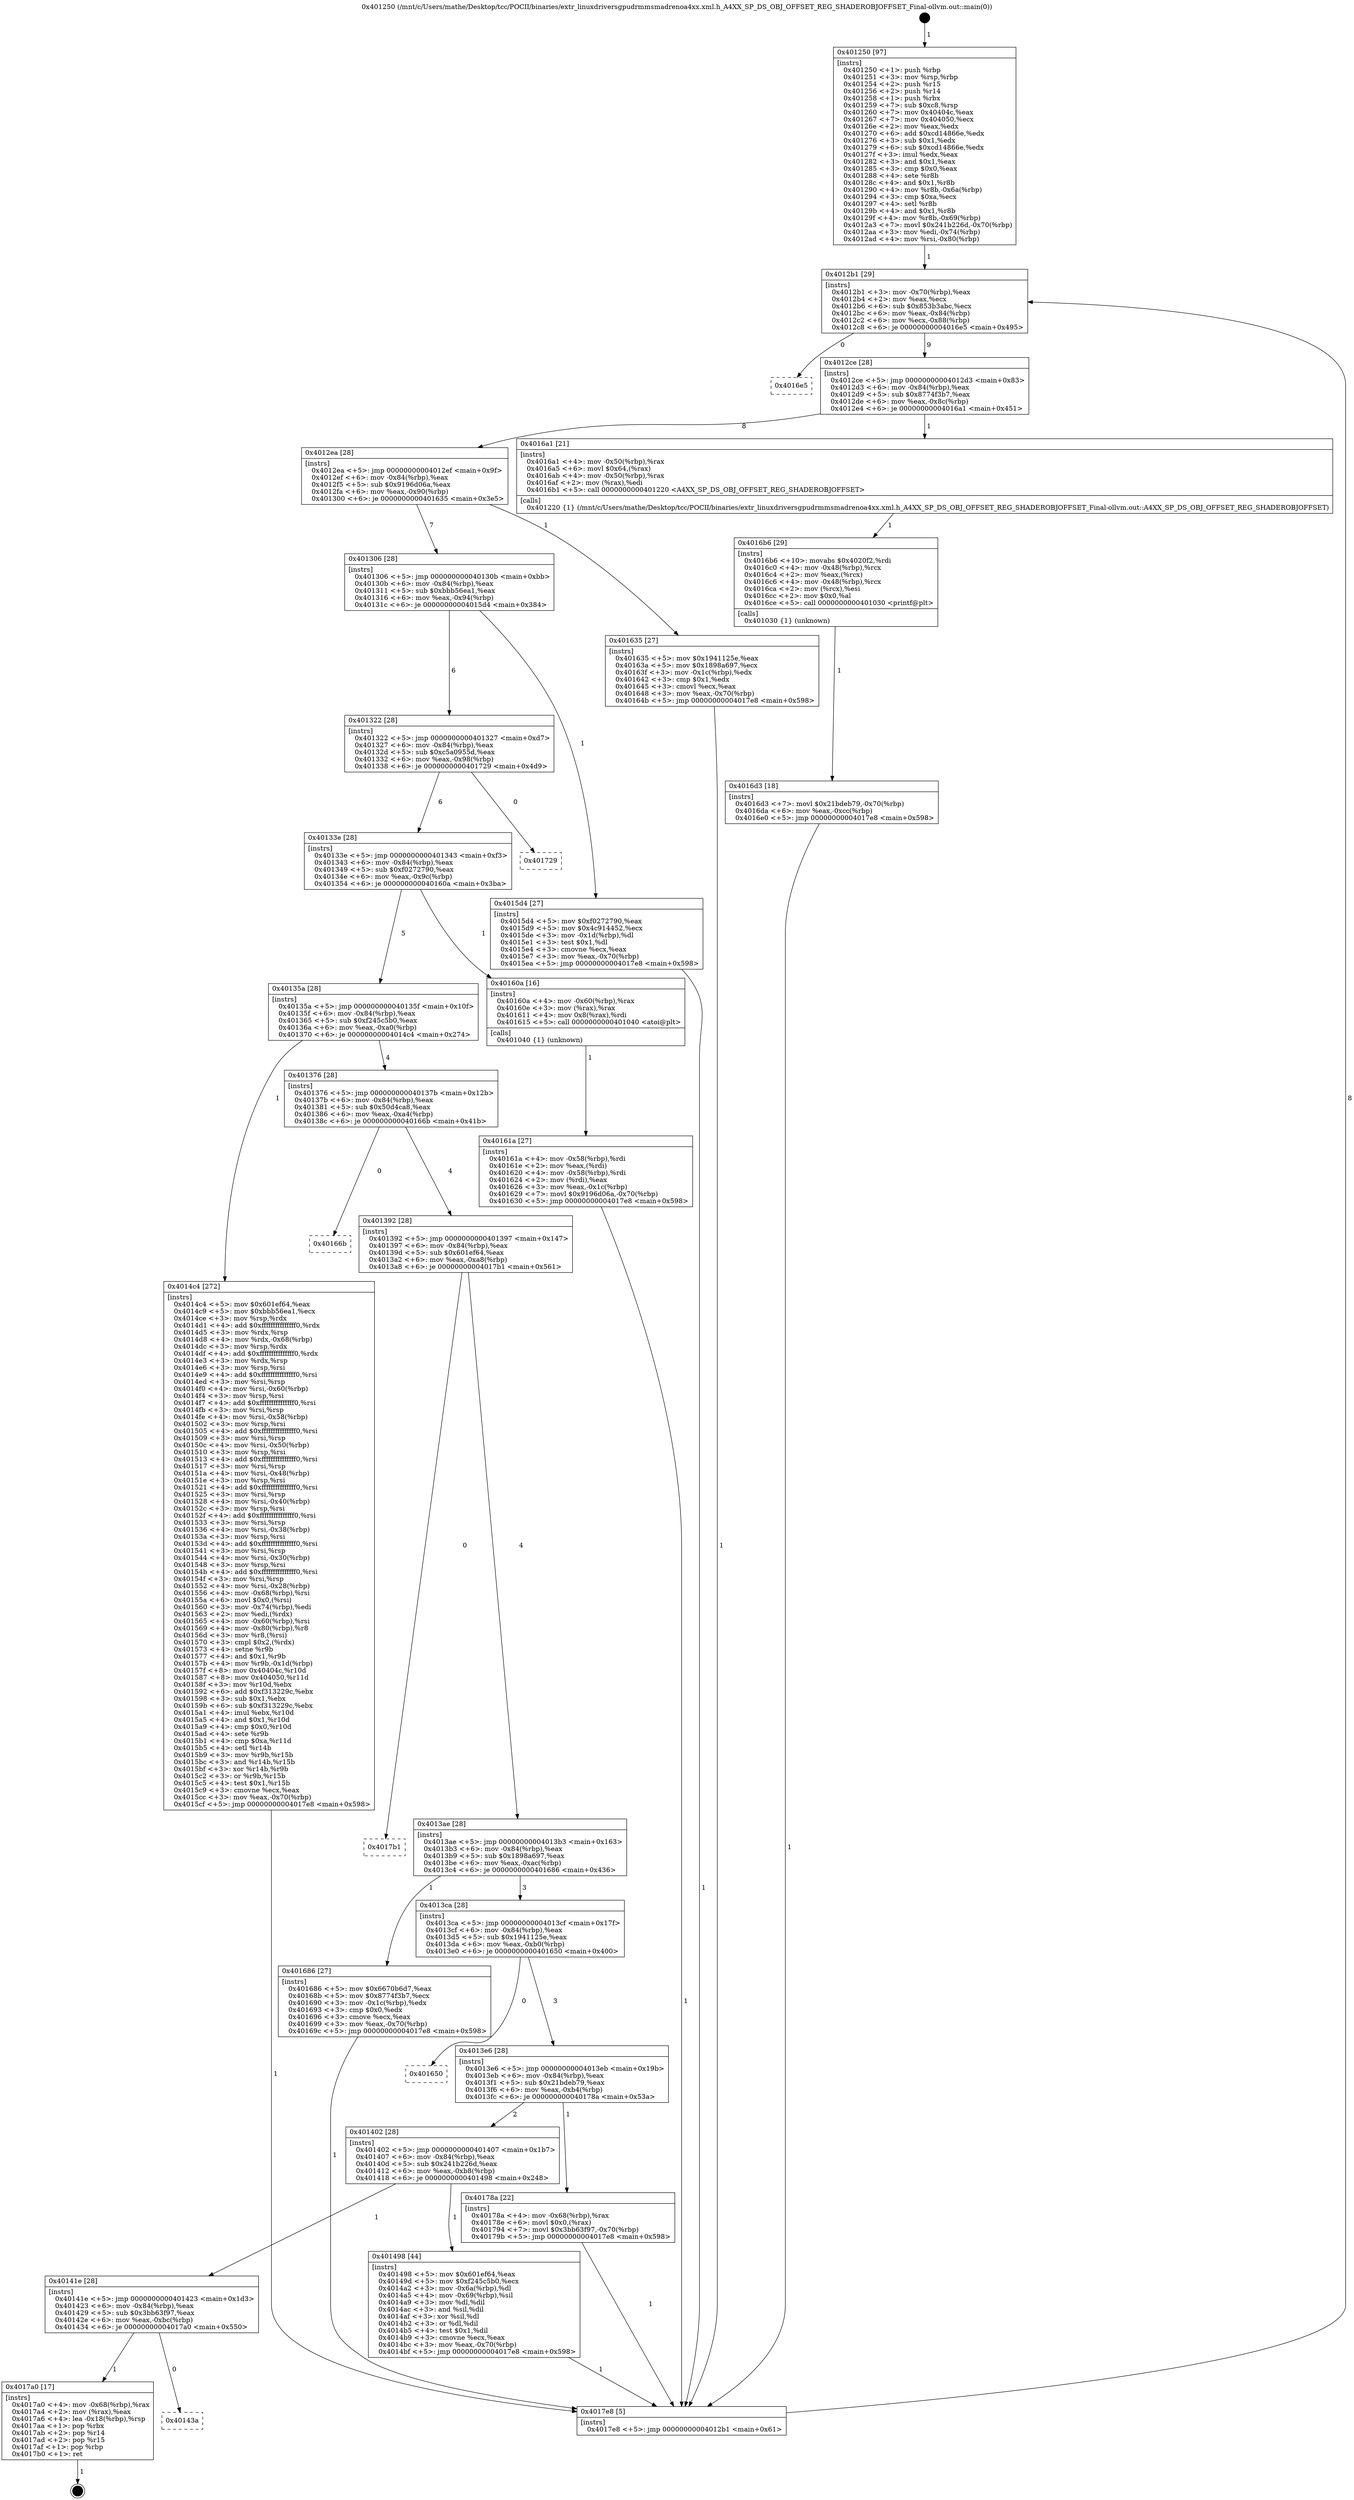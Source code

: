 digraph "0x401250" {
  label = "0x401250 (/mnt/c/Users/mathe/Desktop/tcc/POCII/binaries/extr_linuxdriversgpudrmmsmadrenoa4xx.xml.h_A4XX_SP_DS_OBJ_OFFSET_REG_SHADEROBJOFFSET_Final-ollvm.out::main(0))"
  labelloc = "t"
  node[shape=record]

  Entry [label="",width=0.3,height=0.3,shape=circle,fillcolor=black,style=filled]
  "0x4012b1" [label="{
     0x4012b1 [29]\l
     | [instrs]\l
     &nbsp;&nbsp;0x4012b1 \<+3\>: mov -0x70(%rbp),%eax\l
     &nbsp;&nbsp;0x4012b4 \<+2\>: mov %eax,%ecx\l
     &nbsp;&nbsp;0x4012b6 \<+6\>: sub $0x853b3abc,%ecx\l
     &nbsp;&nbsp;0x4012bc \<+6\>: mov %eax,-0x84(%rbp)\l
     &nbsp;&nbsp;0x4012c2 \<+6\>: mov %ecx,-0x88(%rbp)\l
     &nbsp;&nbsp;0x4012c8 \<+6\>: je 00000000004016e5 \<main+0x495\>\l
  }"]
  "0x4016e5" [label="{
     0x4016e5\l
  }", style=dashed]
  "0x4012ce" [label="{
     0x4012ce [28]\l
     | [instrs]\l
     &nbsp;&nbsp;0x4012ce \<+5\>: jmp 00000000004012d3 \<main+0x83\>\l
     &nbsp;&nbsp;0x4012d3 \<+6\>: mov -0x84(%rbp),%eax\l
     &nbsp;&nbsp;0x4012d9 \<+5\>: sub $0x8774f3b7,%eax\l
     &nbsp;&nbsp;0x4012de \<+6\>: mov %eax,-0x8c(%rbp)\l
     &nbsp;&nbsp;0x4012e4 \<+6\>: je 00000000004016a1 \<main+0x451\>\l
  }"]
  Exit [label="",width=0.3,height=0.3,shape=circle,fillcolor=black,style=filled,peripheries=2]
  "0x4016a1" [label="{
     0x4016a1 [21]\l
     | [instrs]\l
     &nbsp;&nbsp;0x4016a1 \<+4\>: mov -0x50(%rbp),%rax\l
     &nbsp;&nbsp;0x4016a5 \<+6\>: movl $0x64,(%rax)\l
     &nbsp;&nbsp;0x4016ab \<+4\>: mov -0x50(%rbp),%rax\l
     &nbsp;&nbsp;0x4016af \<+2\>: mov (%rax),%edi\l
     &nbsp;&nbsp;0x4016b1 \<+5\>: call 0000000000401220 \<A4XX_SP_DS_OBJ_OFFSET_REG_SHADEROBJOFFSET\>\l
     | [calls]\l
     &nbsp;&nbsp;0x401220 \{1\} (/mnt/c/Users/mathe/Desktop/tcc/POCII/binaries/extr_linuxdriversgpudrmmsmadrenoa4xx.xml.h_A4XX_SP_DS_OBJ_OFFSET_REG_SHADEROBJOFFSET_Final-ollvm.out::A4XX_SP_DS_OBJ_OFFSET_REG_SHADEROBJOFFSET)\l
  }"]
  "0x4012ea" [label="{
     0x4012ea [28]\l
     | [instrs]\l
     &nbsp;&nbsp;0x4012ea \<+5\>: jmp 00000000004012ef \<main+0x9f\>\l
     &nbsp;&nbsp;0x4012ef \<+6\>: mov -0x84(%rbp),%eax\l
     &nbsp;&nbsp;0x4012f5 \<+5\>: sub $0x9196d06a,%eax\l
     &nbsp;&nbsp;0x4012fa \<+6\>: mov %eax,-0x90(%rbp)\l
     &nbsp;&nbsp;0x401300 \<+6\>: je 0000000000401635 \<main+0x3e5\>\l
  }"]
  "0x40143a" [label="{
     0x40143a\l
  }", style=dashed]
  "0x401635" [label="{
     0x401635 [27]\l
     | [instrs]\l
     &nbsp;&nbsp;0x401635 \<+5\>: mov $0x1941125e,%eax\l
     &nbsp;&nbsp;0x40163a \<+5\>: mov $0x1898a697,%ecx\l
     &nbsp;&nbsp;0x40163f \<+3\>: mov -0x1c(%rbp),%edx\l
     &nbsp;&nbsp;0x401642 \<+3\>: cmp $0x1,%edx\l
     &nbsp;&nbsp;0x401645 \<+3\>: cmovl %ecx,%eax\l
     &nbsp;&nbsp;0x401648 \<+3\>: mov %eax,-0x70(%rbp)\l
     &nbsp;&nbsp;0x40164b \<+5\>: jmp 00000000004017e8 \<main+0x598\>\l
  }"]
  "0x401306" [label="{
     0x401306 [28]\l
     | [instrs]\l
     &nbsp;&nbsp;0x401306 \<+5\>: jmp 000000000040130b \<main+0xbb\>\l
     &nbsp;&nbsp;0x40130b \<+6\>: mov -0x84(%rbp),%eax\l
     &nbsp;&nbsp;0x401311 \<+5\>: sub $0xbbb56ea1,%eax\l
     &nbsp;&nbsp;0x401316 \<+6\>: mov %eax,-0x94(%rbp)\l
     &nbsp;&nbsp;0x40131c \<+6\>: je 00000000004015d4 \<main+0x384\>\l
  }"]
  "0x4017a0" [label="{
     0x4017a0 [17]\l
     | [instrs]\l
     &nbsp;&nbsp;0x4017a0 \<+4\>: mov -0x68(%rbp),%rax\l
     &nbsp;&nbsp;0x4017a4 \<+2\>: mov (%rax),%eax\l
     &nbsp;&nbsp;0x4017a6 \<+4\>: lea -0x18(%rbp),%rsp\l
     &nbsp;&nbsp;0x4017aa \<+1\>: pop %rbx\l
     &nbsp;&nbsp;0x4017ab \<+2\>: pop %r14\l
     &nbsp;&nbsp;0x4017ad \<+2\>: pop %r15\l
     &nbsp;&nbsp;0x4017af \<+1\>: pop %rbp\l
     &nbsp;&nbsp;0x4017b0 \<+1\>: ret\l
  }"]
  "0x4015d4" [label="{
     0x4015d4 [27]\l
     | [instrs]\l
     &nbsp;&nbsp;0x4015d4 \<+5\>: mov $0xf0272790,%eax\l
     &nbsp;&nbsp;0x4015d9 \<+5\>: mov $0x4c914452,%ecx\l
     &nbsp;&nbsp;0x4015de \<+3\>: mov -0x1d(%rbp),%dl\l
     &nbsp;&nbsp;0x4015e1 \<+3\>: test $0x1,%dl\l
     &nbsp;&nbsp;0x4015e4 \<+3\>: cmovne %ecx,%eax\l
     &nbsp;&nbsp;0x4015e7 \<+3\>: mov %eax,-0x70(%rbp)\l
     &nbsp;&nbsp;0x4015ea \<+5\>: jmp 00000000004017e8 \<main+0x598\>\l
  }"]
  "0x401322" [label="{
     0x401322 [28]\l
     | [instrs]\l
     &nbsp;&nbsp;0x401322 \<+5\>: jmp 0000000000401327 \<main+0xd7\>\l
     &nbsp;&nbsp;0x401327 \<+6\>: mov -0x84(%rbp),%eax\l
     &nbsp;&nbsp;0x40132d \<+5\>: sub $0xc5a0955d,%eax\l
     &nbsp;&nbsp;0x401332 \<+6\>: mov %eax,-0x98(%rbp)\l
     &nbsp;&nbsp;0x401338 \<+6\>: je 0000000000401729 \<main+0x4d9\>\l
  }"]
  "0x4016d3" [label="{
     0x4016d3 [18]\l
     | [instrs]\l
     &nbsp;&nbsp;0x4016d3 \<+7\>: movl $0x21bdeb79,-0x70(%rbp)\l
     &nbsp;&nbsp;0x4016da \<+6\>: mov %eax,-0xcc(%rbp)\l
     &nbsp;&nbsp;0x4016e0 \<+5\>: jmp 00000000004017e8 \<main+0x598\>\l
  }"]
  "0x401729" [label="{
     0x401729\l
  }", style=dashed]
  "0x40133e" [label="{
     0x40133e [28]\l
     | [instrs]\l
     &nbsp;&nbsp;0x40133e \<+5\>: jmp 0000000000401343 \<main+0xf3\>\l
     &nbsp;&nbsp;0x401343 \<+6\>: mov -0x84(%rbp),%eax\l
     &nbsp;&nbsp;0x401349 \<+5\>: sub $0xf0272790,%eax\l
     &nbsp;&nbsp;0x40134e \<+6\>: mov %eax,-0x9c(%rbp)\l
     &nbsp;&nbsp;0x401354 \<+6\>: je 000000000040160a \<main+0x3ba\>\l
  }"]
  "0x4016b6" [label="{
     0x4016b6 [29]\l
     | [instrs]\l
     &nbsp;&nbsp;0x4016b6 \<+10\>: movabs $0x4020f2,%rdi\l
     &nbsp;&nbsp;0x4016c0 \<+4\>: mov -0x48(%rbp),%rcx\l
     &nbsp;&nbsp;0x4016c4 \<+2\>: mov %eax,(%rcx)\l
     &nbsp;&nbsp;0x4016c6 \<+4\>: mov -0x48(%rbp),%rcx\l
     &nbsp;&nbsp;0x4016ca \<+2\>: mov (%rcx),%esi\l
     &nbsp;&nbsp;0x4016cc \<+2\>: mov $0x0,%al\l
     &nbsp;&nbsp;0x4016ce \<+5\>: call 0000000000401030 \<printf@plt\>\l
     | [calls]\l
     &nbsp;&nbsp;0x401030 \{1\} (unknown)\l
  }"]
  "0x40160a" [label="{
     0x40160a [16]\l
     | [instrs]\l
     &nbsp;&nbsp;0x40160a \<+4\>: mov -0x60(%rbp),%rax\l
     &nbsp;&nbsp;0x40160e \<+3\>: mov (%rax),%rax\l
     &nbsp;&nbsp;0x401611 \<+4\>: mov 0x8(%rax),%rdi\l
     &nbsp;&nbsp;0x401615 \<+5\>: call 0000000000401040 \<atoi@plt\>\l
     | [calls]\l
     &nbsp;&nbsp;0x401040 \{1\} (unknown)\l
  }"]
  "0x40135a" [label="{
     0x40135a [28]\l
     | [instrs]\l
     &nbsp;&nbsp;0x40135a \<+5\>: jmp 000000000040135f \<main+0x10f\>\l
     &nbsp;&nbsp;0x40135f \<+6\>: mov -0x84(%rbp),%eax\l
     &nbsp;&nbsp;0x401365 \<+5\>: sub $0xf245c5b0,%eax\l
     &nbsp;&nbsp;0x40136a \<+6\>: mov %eax,-0xa0(%rbp)\l
     &nbsp;&nbsp;0x401370 \<+6\>: je 00000000004014c4 \<main+0x274\>\l
  }"]
  "0x40161a" [label="{
     0x40161a [27]\l
     | [instrs]\l
     &nbsp;&nbsp;0x40161a \<+4\>: mov -0x58(%rbp),%rdi\l
     &nbsp;&nbsp;0x40161e \<+2\>: mov %eax,(%rdi)\l
     &nbsp;&nbsp;0x401620 \<+4\>: mov -0x58(%rbp),%rdi\l
     &nbsp;&nbsp;0x401624 \<+2\>: mov (%rdi),%eax\l
     &nbsp;&nbsp;0x401626 \<+3\>: mov %eax,-0x1c(%rbp)\l
     &nbsp;&nbsp;0x401629 \<+7\>: movl $0x9196d06a,-0x70(%rbp)\l
     &nbsp;&nbsp;0x401630 \<+5\>: jmp 00000000004017e8 \<main+0x598\>\l
  }"]
  "0x4014c4" [label="{
     0x4014c4 [272]\l
     | [instrs]\l
     &nbsp;&nbsp;0x4014c4 \<+5\>: mov $0x601ef64,%eax\l
     &nbsp;&nbsp;0x4014c9 \<+5\>: mov $0xbbb56ea1,%ecx\l
     &nbsp;&nbsp;0x4014ce \<+3\>: mov %rsp,%rdx\l
     &nbsp;&nbsp;0x4014d1 \<+4\>: add $0xfffffffffffffff0,%rdx\l
     &nbsp;&nbsp;0x4014d5 \<+3\>: mov %rdx,%rsp\l
     &nbsp;&nbsp;0x4014d8 \<+4\>: mov %rdx,-0x68(%rbp)\l
     &nbsp;&nbsp;0x4014dc \<+3\>: mov %rsp,%rdx\l
     &nbsp;&nbsp;0x4014df \<+4\>: add $0xfffffffffffffff0,%rdx\l
     &nbsp;&nbsp;0x4014e3 \<+3\>: mov %rdx,%rsp\l
     &nbsp;&nbsp;0x4014e6 \<+3\>: mov %rsp,%rsi\l
     &nbsp;&nbsp;0x4014e9 \<+4\>: add $0xfffffffffffffff0,%rsi\l
     &nbsp;&nbsp;0x4014ed \<+3\>: mov %rsi,%rsp\l
     &nbsp;&nbsp;0x4014f0 \<+4\>: mov %rsi,-0x60(%rbp)\l
     &nbsp;&nbsp;0x4014f4 \<+3\>: mov %rsp,%rsi\l
     &nbsp;&nbsp;0x4014f7 \<+4\>: add $0xfffffffffffffff0,%rsi\l
     &nbsp;&nbsp;0x4014fb \<+3\>: mov %rsi,%rsp\l
     &nbsp;&nbsp;0x4014fe \<+4\>: mov %rsi,-0x58(%rbp)\l
     &nbsp;&nbsp;0x401502 \<+3\>: mov %rsp,%rsi\l
     &nbsp;&nbsp;0x401505 \<+4\>: add $0xfffffffffffffff0,%rsi\l
     &nbsp;&nbsp;0x401509 \<+3\>: mov %rsi,%rsp\l
     &nbsp;&nbsp;0x40150c \<+4\>: mov %rsi,-0x50(%rbp)\l
     &nbsp;&nbsp;0x401510 \<+3\>: mov %rsp,%rsi\l
     &nbsp;&nbsp;0x401513 \<+4\>: add $0xfffffffffffffff0,%rsi\l
     &nbsp;&nbsp;0x401517 \<+3\>: mov %rsi,%rsp\l
     &nbsp;&nbsp;0x40151a \<+4\>: mov %rsi,-0x48(%rbp)\l
     &nbsp;&nbsp;0x40151e \<+3\>: mov %rsp,%rsi\l
     &nbsp;&nbsp;0x401521 \<+4\>: add $0xfffffffffffffff0,%rsi\l
     &nbsp;&nbsp;0x401525 \<+3\>: mov %rsi,%rsp\l
     &nbsp;&nbsp;0x401528 \<+4\>: mov %rsi,-0x40(%rbp)\l
     &nbsp;&nbsp;0x40152c \<+3\>: mov %rsp,%rsi\l
     &nbsp;&nbsp;0x40152f \<+4\>: add $0xfffffffffffffff0,%rsi\l
     &nbsp;&nbsp;0x401533 \<+3\>: mov %rsi,%rsp\l
     &nbsp;&nbsp;0x401536 \<+4\>: mov %rsi,-0x38(%rbp)\l
     &nbsp;&nbsp;0x40153a \<+3\>: mov %rsp,%rsi\l
     &nbsp;&nbsp;0x40153d \<+4\>: add $0xfffffffffffffff0,%rsi\l
     &nbsp;&nbsp;0x401541 \<+3\>: mov %rsi,%rsp\l
     &nbsp;&nbsp;0x401544 \<+4\>: mov %rsi,-0x30(%rbp)\l
     &nbsp;&nbsp;0x401548 \<+3\>: mov %rsp,%rsi\l
     &nbsp;&nbsp;0x40154b \<+4\>: add $0xfffffffffffffff0,%rsi\l
     &nbsp;&nbsp;0x40154f \<+3\>: mov %rsi,%rsp\l
     &nbsp;&nbsp;0x401552 \<+4\>: mov %rsi,-0x28(%rbp)\l
     &nbsp;&nbsp;0x401556 \<+4\>: mov -0x68(%rbp),%rsi\l
     &nbsp;&nbsp;0x40155a \<+6\>: movl $0x0,(%rsi)\l
     &nbsp;&nbsp;0x401560 \<+3\>: mov -0x74(%rbp),%edi\l
     &nbsp;&nbsp;0x401563 \<+2\>: mov %edi,(%rdx)\l
     &nbsp;&nbsp;0x401565 \<+4\>: mov -0x60(%rbp),%rsi\l
     &nbsp;&nbsp;0x401569 \<+4\>: mov -0x80(%rbp),%r8\l
     &nbsp;&nbsp;0x40156d \<+3\>: mov %r8,(%rsi)\l
     &nbsp;&nbsp;0x401570 \<+3\>: cmpl $0x2,(%rdx)\l
     &nbsp;&nbsp;0x401573 \<+4\>: setne %r9b\l
     &nbsp;&nbsp;0x401577 \<+4\>: and $0x1,%r9b\l
     &nbsp;&nbsp;0x40157b \<+4\>: mov %r9b,-0x1d(%rbp)\l
     &nbsp;&nbsp;0x40157f \<+8\>: mov 0x40404c,%r10d\l
     &nbsp;&nbsp;0x401587 \<+8\>: mov 0x404050,%r11d\l
     &nbsp;&nbsp;0x40158f \<+3\>: mov %r10d,%ebx\l
     &nbsp;&nbsp;0x401592 \<+6\>: add $0xf313229c,%ebx\l
     &nbsp;&nbsp;0x401598 \<+3\>: sub $0x1,%ebx\l
     &nbsp;&nbsp;0x40159b \<+6\>: sub $0xf313229c,%ebx\l
     &nbsp;&nbsp;0x4015a1 \<+4\>: imul %ebx,%r10d\l
     &nbsp;&nbsp;0x4015a5 \<+4\>: and $0x1,%r10d\l
     &nbsp;&nbsp;0x4015a9 \<+4\>: cmp $0x0,%r10d\l
     &nbsp;&nbsp;0x4015ad \<+4\>: sete %r9b\l
     &nbsp;&nbsp;0x4015b1 \<+4\>: cmp $0xa,%r11d\l
     &nbsp;&nbsp;0x4015b5 \<+4\>: setl %r14b\l
     &nbsp;&nbsp;0x4015b9 \<+3\>: mov %r9b,%r15b\l
     &nbsp;&nbsp;0x4015bc \<+3\>: and %r14b,%r15b\l
     &nbsp;&nbsp;0x4015bf \<+3\>: xor %r14b,%r9b\l
     &nbsp;&nbsp;0x4015c2 \<+3\>: or %r9b,%r15b\l
     &nbsp;&nbsp;0x4015c5 \<+4\>: test $0x1,%r15b\l
     &nbsp;&nbsp;0x4015c9 \<+3\>: cmovne %ecx,%eax\l
     &nbsp;&nbsp;0x4015cc \<+3\>: mov %eax,-0x70(%rbp)\l
     &nbsp;&nbsp;0x4015cf \<+5\>: jmp 00000000004017e8 \<main+0x598\>\l
  }"]
  "0x401376" [label="{
     0x401376 [28]\l
     | [instrs]\l
     &nbsp;&nbsp;0x401376 \<+5\>: jmp 000000000040137b \<main+0x12b\>\l
     &nbsp;&nbsp;0x40137b \<+6\>: mov -0x84(%rbp),%eax\l
     &nbsp;&nbsp;0x401381 \<+5\>: sub $0x50d4ca8,%eax\l
     &nbsp;&nbsp;0x401386 \<+6\>: mov %eax,-0xa4(%rbp)\l
     &nbsp;&nbsp;0x40138c \<+6\>: je 000000000040166b \<main+0x41b\>\l
  }"]
  "0x401250" [label="{
     0x401250 [97]\l
     | [instrs]\l
     &nbsp;&nbsp;0x401250 \<+1\>: push %rbp\l
     &nbsp;&nbsp;0x401251 \<+3\>: mov %rsp,%rbp\l
     &nbsp;&nbsp;0x401254 \<+2\>: push %r15\l
     &nbsp;&nbsp;0x401256 \<+2\>: push %r14\l
     &nbsp;&nbsp;0x401258 \<+1\>: push %rbx\l
     &nbsp;&nbsp;0x401259 \<+7\>: sub $0xc8,%rsp\l
     &nbsp;&nbsp;0x401260 \<+7\>: mov 0x40404c,%eax\l
     &nbsp;&nbsp;0x401267 \<+7\>: mov 0x404050,%ecx\l
     &nbsp;&nbsp;0x40126e \<+2\>: mov %eax,%edx\l
     &nbsp;&nbsp;0x401270 \<+6\>: add $0xcd14866e,%edx\l
     &nbsp;&nbsp;0x401276 \<+3\>: sub $0x1,%edx\l
     &nbsp;&nbsp;0x401279 \<+6\>: sub $0xcd14866e,%edx\l
     &nbsp;&nbsp;0x40127f \<+3\>: imul %edx,%eax\l
     &nbsp;&nbsp;0x401282 \<+3\>: and $0x1,%eax\l
     &nbsp;&nbsp;0x401285 \<+3\>: cmp $0x0,%eax\l
     &nbsp;&nbsp;0x401288 \<+4\>: sete %r8b\l
     &nbsp;&nbsp;0x40128c \<+4\>: and $0x1,%r8b\l
     &nbsp;&nbsp;0x401290 \<+4\>: mov %r8b,-0x6a(%rbp)\l
     &nbsp;&nbsp;0x401294 \<+3\>: cmp $0xa,%ecx\l
     &nbsp;&nbsp;0x401297 \<+4\>: setl %r8b\l
     &nbsp;&nbsp;0x40129b \<+4\>: and $0x1,%r8b\l
     &nbsp;&nbsp;0x40129f \<+4\>: mov %r8b,-0x69(%rbp)\l
     &nbsp;&nbsp;0x4012a3 \<+7\>: movl $0x241b226d,-0x70(%rbp)\l
     &nbsp;&nbsp;0x4012aa \<+3\>: mov %edi,-0x74(%rbp)\l
     &nbsp;&nbsp;0x4012ad \<+4\>: mov %rsi,-0x80(%rbp)\l
  }"]
  "0x40166b" [label="{
     0x40166b\l
  }", style=dashed]
  "0x401392" [label="{
     0x401392 [28]\l
     | [instrs]\l
     &nbsp;&nbsp;0x401392 \<+5\>: jmp 0000000000401397 \<main+0x147\>\l
     &nbsp;&nbsp;0x401397 \<+6\>: mov -0x84(%rbp),%eax\l
     &nbsp;&nbsp;0x40139d \<+5\>: sub $0x601ef64,%eax\l
     &nbsp;&nbsp;0x4013a2 \<+6\>: mov %eax,-0xa8(%rbp)\l
     &nbsp;&nbsp;0x4013a8 \<+6\>: je 00000000004017b1 \<main+0x561\>\l
  }"]
  "0x4017e8" [label="{
     0x4017e8 [5]\l
     | [instrs]\l
     &nbsp;&nbsp;0x4017e8 \<+5\>: jmp 00000000004012b1 \<main+0x61\>\l
  }"]
  "0x4017b1" [label="{
     0x4017b1\l
  }", style=dashed]
  "0x4013ae" [label="{
     0x4013ae [28]\l
     | [instrs]\l
     &nbsp;&nbsp;0x4013ae \<+5\>: jmp 00000000004013b3 \<main+0x163\>\l
     &nbsp;&nbsp;0x4013b3 \<+6\>: mov -0x84(%rbp),%eax\l
     &nbsp;&nbsp;0x4013b9 \<+5\>: sub $0x1898a697,%eax\l
     &nbsp;&nbsp;0x4013be \<+6\>: mov %eax,-0xac(%rbp)\l
     &nbsp;&nbsp;0x4013c4 \<+6\>: je 0000000000401686 \<main+0x436\>\l
  }"]
  "0x40141e" [label="{
     0x40141e [28]\l
     | [instrs]\l
     &nbsp;&nbsp;0x40141e \<+5\>: jmp 0000000000401423 \<main+0x1d3\>\l
     &nbsp;&nbsp;0x401423 \<+6\>: mov -0x84(%rbp),%eax\l
     &nbsp;&nbsp;0x401429 \<+5\>: sub $0x3bb63f97,%eax\l
     &nbsp;&nbsp;0x40142e \<+6\>: mov %eax,-0xbc(%rbp)\l
     &nbsp;&nbsp;0x401434 \<+6\>: je 00000000004017a0 \<main+0x550\>\l
  }"]
  "0x401686" [label="{
     0x401686 [27]\l
     | [instrs]\l
     &nbsp;&nbsp;0x401686 \<+5\>: mov $0x6670b6d7,%eax\l
     &nbsp;&nbsp;0x40168b \<+5\>: mov $0x8774f3b7,%ecx\l
     &nbsp;&nbsp;0x401690 \<+3\>: mov -0x1c(%rbp),%edx\l
     &nbsp;&nbsp;0x401693 \<+3\>: cmp $0x0,%edx\l
     &nbsp;&nbsp;0x401696 \<+3\>: cmove %ecx,%eax\l
     &nbsp;&nbsp;0x401699 \<+3\>: mov %eax,-0x70(%rbp)\l
     &nbsp;&nbsp;0x40169c \<+5\>: jmp 00000000004017e8 \<main+0x598\>\l
  }"]
  "0x4013ca" [label="{
     0x4013ca [28]\l
     | [instrs]\l
     &nbsp;&nbsp;0x4013ca \<+5\>: jmp 00000000004013cf \<main+0x17f\>\l
     &nbsp;&nbsp;0x4013cf \<+6\>: mov -0x84(%rbp),%eax\l
     &nbsp;&nbsp;0x4013d5 \<+5\>: sub $0x1941125e,%eax\l
     &nbsp;&nbsp;0x4013da \<+6\>: mov %eax,-0xb0(%rbp)\l
     &nbsp;&nbsp;0x4013e0 \<+6\>: je 0000000000401650 \<main+0x400\>\l
  }"]
  "0x401498" [label="{
     0x401498 [44]\l
     | [instrs]\l
     &nbsp;&nbsp;0x401498 \<+5\>: mov $0x601ef64,%eax\l
     &nbsp;&nbsp;0x40149d \<+5\>: mov $0xf245c5b0,%ecx\l
     &nbsp;&nbsp;0x4014a2 \<+3\>: mov -0x6a(%rbp),%dl\l
     &nbsp;&nbsp;0x4014a5 \<+4\>: mov -0x69(%rbp),%sil\l
     &nbsp;&nbsp;0x4014a9 \<+3\>: mov %dl,%dil\l
     &nbsp;&nbsp;0x4014ac \<+3\>: and %sil,%dil\l
     &nbsp;&nbsp;0x4014af \<+3\>: xor %sil,%dl\l
     &nbsp;&nbsp;0x4014b2 \<+3\>: or %dl,%dil\l
     &nbsp;&nbsp;0x4014b5 \<+4\>: test $0x1,%dil\l
     &nbsp;&nbsp;0x4014b9 \<+3\>: cmovne %ecx,%eax\l
     &nbsp;&nbsp;0x4014bc \<+3\>: mov %eax,-0x70(%rbp)\l
     &nbsp;&nbsp;0x4014bf \<+5\>: jmp 00000000004017e8 \<main+0x598\>\l
  }"]
  "0x401650" [label="{
     0x401650\l
  }", style=dashed]
  "0x4013e6" [label="{
     0x4013e6 [28]\l
     | [instrs]\l
     &nbsp;&nbsp;0x4013e6 \<+5\>: jmp 00000000004013eb \<main+0x19b\>\l
     &nbsp;&nbsp;0x4013eb \<+6\>: mov -0x84(%rbp),%eax\l
     &nbsp;&nbsp;0x4013f1 \<+5\>: sub $0x21bdeb79,%eax\l
     &nbsp;&nbsp;0x4013f6 \<+6\>: mov %eax,-0xb4(%rbp)\l
     &nbsp;&nbsp;0x4013fc \<+6\>: je 000000000040178a \<main+0x53a\>\l
  }"]
  "0x401402" [label="{
     0x401402 [28]\l
     | [instrs]\l
     &nbsp;&nbsp;0x401402 \<+5\>: jmp 0000000000401407 \<main+0x1b7\>\l
     &nbsp;&nbsp;0x401407 \<+6\>: mov -0x84(%rbp),%eax\l
     &nbsp;&nbsp;0x40140d \<+5\>: sub $0x241b226d,%eax\l
     &nbsp;&nbsp;0x401412 \<+6\>: mov %eax,-0xb8(%rbp)\l
     &nbsp;&nbsp;0x401418 \<+6\>: je 0000000000401498 \<main+0x248\>\l
  }"]
  "0x40178a" [label="{
     0x40178a [22]\l
     | [instrs]\l
     &nbsp;&nbsp;0x40178a \<+4\>: mov -0x68(%rbp),%rax\l
     &nbsp;&nbsp;0x40178e \<+6\>: movl $0x0,(%rax)\l
     &nbsp;&nbsp;0x401794 \<+7\>: movl $0x3bb63f97,-0x70(%rbp)\l
     &nbsp;&nbsp;0x40179b \<+5\>: jmp 00000000004017e8 \<main+0x598\>\l
  }"]
  Entry -> "0x401250" [label=" 1"]
  "0x4012b1" -> "0x4016e5" [label=" 0"]
  "0x4012b1" -> "0x4012ce" [label=" 9"]
  "0x4017a0" -> Exit [label=" 1"]
  "0x4012ce" -> "0x4016a1" [label=" 1"]
  "0x4012ce" -> "0x4012ea" [label=" 8"]
  "0x40141e" -> "0x40143a" [label=" 0"]
  "0x4012ea" -> "0x401635" [label=" 1"]
  "0x4012ea" -> "0x401306" [label=" 7"]
  "0x40141e" -> "0x4017a0" [label=" 1"]
  "0x401306" -> "0x4015d4" [label=" 1"]
  "0x401306" -> "0x401322" [label=" 6"]
  "0x40178a" -> "0x4017e8" [label=" 1"]
  "0x401322" -> "0x401729" [label=" 0"]
  "0x401322" -> "0x40133e" [label=" 6"]
  "0x4016d3" -> "0x4017e8" [label=" 1"]
  "0x40133e" -> "0x40160a" [label=" 1"]
  "0x40133e" -> "0x40135a" [label=" 5"]
  "0x4016b6" -> "0x4016d3" [label=" 1"]
  "0x40135a" -> "0x4014c4" [label=" 1"]
  "0x40135a" -> "0x401376" [label=" 4"]
  "0x4016a1" -> "0x4016b6" [label=" 1"]
  "0x401376" -> "0x40166b" [label=" 0"]
  "0x401376" -> "0x401392" [label=" 4"]
  "0x401635" -> "0x4017e8" [label=" 1"]
  "0x401392" -> "0x4017b1" [label=" 0"]
  "0x401392" -> "0x4013ae" [label=" 4"]
  "0x40161a" -> "0x4017e8" [label=" 1"]
  "0x4013ae" -> "0x401686" [label=" 1"]
  "0x4013ae" -> "0x4013ca" [label=" 3"]
  "0x40160a" -> "0x40161a" [label=" 1"]
  "0x4013ca" -> "0x401650" [label=" 0"]
  "0x4013ca" -> "0x4013e6" [label=" 3"]
  "0x4015d4" -> "0x4017e8" [label=" 1"]
  "0x4013e6" -> "0x40178a" [label=" 1"]
  "0x4013e6" -> "0x401402" [label=" 2"]
  "0x4014c4" -> "0x4017e8" [label=" 1"]
  "0x401402" -> "0x401498" [label=" 1"]
  "0x401402" -> "0x40141e" [label=" 1"]
  "0x401498" -> "0x4017e8" [label=" 1"]
  "0x401250" -> "0x4012b1" [label=" 1"]
  "0x4017e8" -> "0x4012b1" [label=" 8"]
  "0x401686" -> "0x4017e8" [label=" 1"]
}
